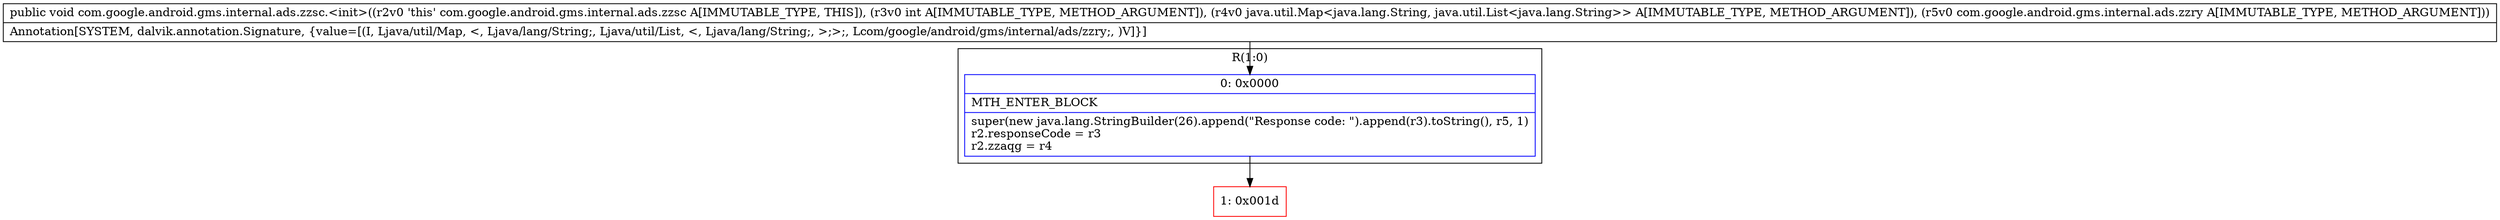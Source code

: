 digraph "CFG forcom.google.android.gms.internal.ads.zzsc.\<init\>(ILjava\/util\/Map;Lcom\/google\/android\/gms\/internal\/ads\/zzry;)V" {
subgraph cluster_Region_341465698 {
label = "R(1:0)";
node [shape=record,color=blue];
Node_0 [shape=record,label="{0\:\ 0x0000|MTH_ENTER_BLOCK\l|super(new java.lang.StringBuilder(26).append(\"Response code: \").append(r3).toString(), r5, 1)\lr2.responseCode = r3\lr2.zzaqg = r4\l}"];
}
Node_1 [shape=record,color=red,label="{1\:\ 0x001d}"];
MethodNode[shape=record,label="{public void com.google.android.gms.internal.ads.zzsc.\<init\>((r2v0 'this' com.google.android.gms.internal.ads.zzsc A[IMMUTABLE_TYPE, THIS]), (r3v0 int A[IMMUTABLE_TYPE, METHOD_ARGUMENT]), (r4v0 java.util.Map\<java.lang.String, java.util.List\<java.lang.String\>\> A[IMMUTABLE_TYPE, METHOD_ARGUMENT]), (r5v0 com.google.android.gms.internal.ads.zzry A[IMMUTABLE_TYPE, METHOD_ARGUMENT]))  | Annotation[SYSTEM, dalvik.annotation.Signature, \{value=[(I, Ljava\/util\/Map, \<, Ljava\/lang\/String;, Ljava\/util\/List, \<, Ljava\/lang\/String;, \>;\>;, Lcom\/google\/android\/gms\/internal\/ads\/zzry;, )V]\}]\l}"];
MethodNode -> Node_0;
Node_0 -> Node_1;
}

